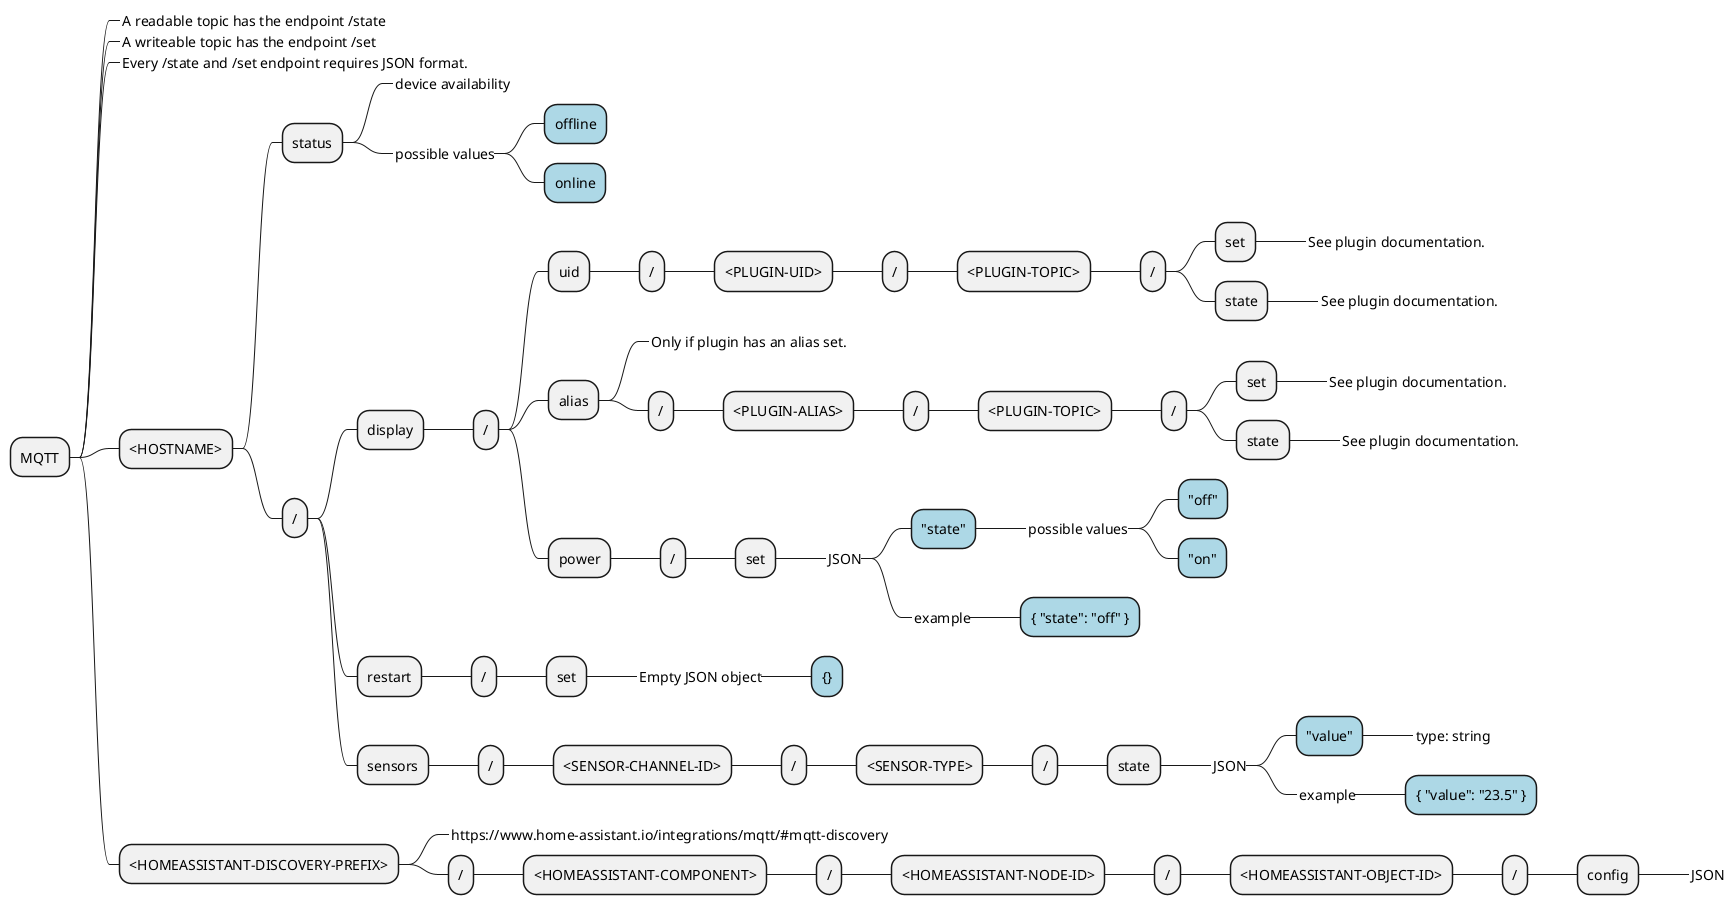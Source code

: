 @startmindmap mqtt_mindmap.wsd

+ MQTT

++_ A readable topic has the endpoint /state
++_ A writeable topic has the endpoint /set
++_ Every /state and /set endpoint requires JSON format.

++ <HOSTNAME>

+++ status
++++_ device availability
++++_ possible values
+++++[#lightblue] offline
+++++[#lightblue] online

+++ /

++++ display
+++++ /

++++++ uid
+++++++ /
++++++++ <PLUGIN-UID>
+++++++++ /
++++++++++ <PLUGIN-TOPIC>
+++++++++++ /
++++++++++++ set
+++++++++++++_ See plugin documentation.
++++++++++++ state
+++++++++++++_ See plugin documentation.

++++++ alias
+++++++_ Only if plugin has an alias set.
+++++++ /
++++++++ <PLUGIN-ALIAS>
+++++++++ /
++++++++++ <PLUGIN-TOPIC>
+++++++++++ /
++++++++++++ set
+++++++++++++_ See plugin documentation.
++++++++++++ state
+++++++++++++_ See plugin documentation.

++++++ power
+++++++ /
++++++++ set
+++++++++_ JSON
++++++++++[#lightblue] "state"
+++++++++++_ possible values
++++++++++++[#lightblue] "off"
++++++++++++[#lightblue] "on"
++++++++++_ example
+++++++++++[#lightblue] { "state": "off" }

++++ restart
+++++ /
++++++ set
+++++++_ Empty JSON object
++++++++[#lightblue] {}

++++ sensors
+++++ /
++++++ <SENSOR-CHANNEL-ID>
+++++++ /
++++++++ <SENSOR-TYPE>
+++++++++ /
++++++++++ state
+++++++++++_ JSON
++++++++++++[#lightblue] "value"
+++++++++++++_ type: string
++++++++++++_ example
+++++++++++++[#lightblue] { "value": "23.5" }

++ <HOMEASSISTANT-DISCOVERY-PREFIX>
+++_ https://www.home-assistant.io/integrations/mqtt/#mqtt-discovery
+++ /
++++ <HOMEASSISTANT-COMPONENT>
+++++ /
++++++ <HOMEASSISTANT-NODE-ID>
+++++++ /
++++++++ <HOMEASSISTANT-OBJECT-ID>
+++++++++ /
++++++++++ config
+++++++++++_ JSON

@endmindmap